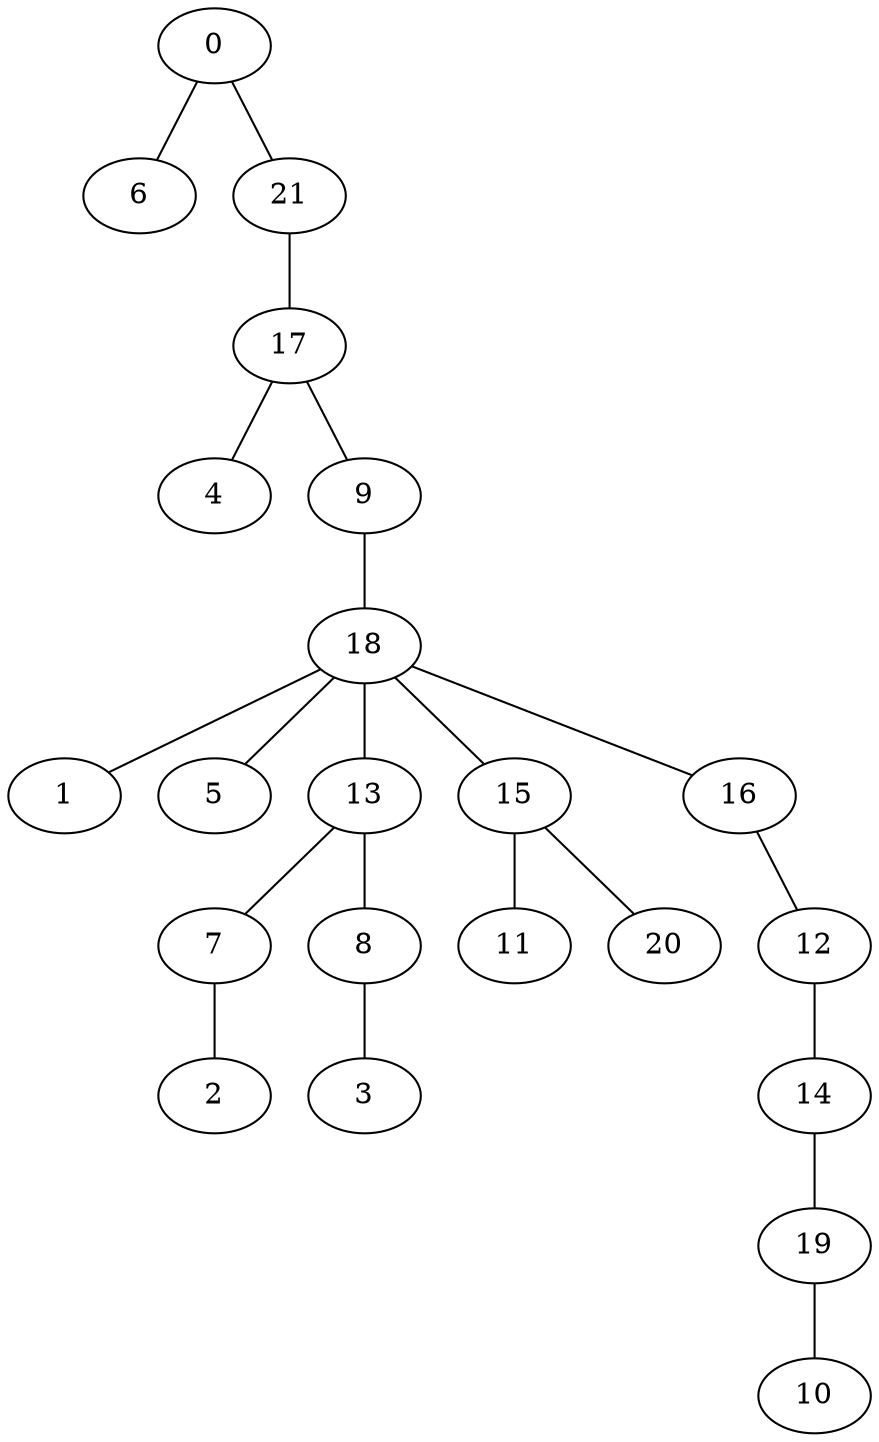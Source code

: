 strict graph "" {
	0 -- 6;
	0 -- 21;
	21 -- 17;
	17 -- 4;
	17 -- 9;
	9 -- 18;
	18 -- 1;
	18 -- 5;
	18 -- 13;
	18 -- 15;
	18 -- 16;
	13 -- 7;
	13 -- 8;
	15 -- 11;
	15 -- 20;
	16 -- 12;
	12 -- 14;
	14 -- 19;
	19 -- 10;
	7 -- 2;
	8 -- 3;
}

